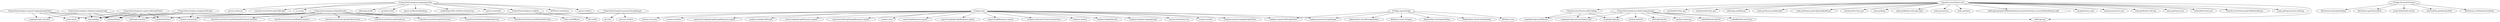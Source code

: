 digraph CallGraph {
    "ProjectStaticAnalyzer.exportCouplingGraphToDot" -> "couplingGraph.entrySet";
    "ProjectStaticAnalyzer.exportCouplingGraphToDot" -> "entry.getKey";
    "ProjectStaticAnalyzer.exportCouplingGraphToDot" -> "entry.getValue";
    "ProjectStaticAnalyzer.exportCouplingGraphToDot" -> "e.printStackTrace";
    "ProjectStaticAnalyzer.exportCouplingGraphToDot" -> "writer.write";
    "ProjectStaticAnalyzer.buildCouplingGraph" -> "method.substring";
    "ProjectStaticAnalyzer.buildCouplingGraph" -> "calledMethod.indexOf";
    "ProjectStaticAnalyzer.buildCouplingGraph" -> "calledMethod.substring";
    "ProjectStaticAnalyzer.buildCouplingGraph" -> "callGraph.get";
    "ProjectStaticAnalyzer.buildCouplingGraph" -> "couplingGraph.get(className).add";
    "ProjectStaticAnalyzer.buildCouplingGraph" -> "method.indexOf";
    "ProjectStaticAnalyzer.buildCouplingGraph" -> "couplingGraph.get";
    "ProjectStaticAnalyzer.buildCouplingGraph" -> "callGraph.keySet";
    "ProjectStaticAnalyzer.buildCouplingGraph" -> "couplingGraph.putIfAbsent";
    "ProjectStaticAnalyzer.displayResults" -> "classStructureVisitor.getAttributeCount";
    "ProjectStaticAnalyzer.displayResults" -> "classStructureVisitor.getTotalLines";
    "ProjectStaticAnalyzer.displayResults" -> "entry.getKey";
    "ProjectStaticAnalyzer.displayResults" -> "classStructureVisitor.getClassCount";
    "ProjectStaticAnalyzer.displayResults" -> "entry.getValue";
    "ProjectStaticAnalyzer.displayResults" -> "classStructureVisitor.getMethodCount";
    "ProjectStaticAnalyzer.displayResults" -> "classStructureVisitor.getMethodsPerClass";
    "ProjectStaticAnalyzer.displayResults" -> "classStructureVisitor.getMethodsPerClass().entrySet";
    "ProjectStaticAnalyzer.displayResults" -> "classStructureVisitor.getMaxParameters";
    "ProjectStaticAnalyzer.displayResults" -> "System.out.println";
    "ProjectStaticAnalyzer.readFile" -> "file.toPath";
    "ProjectStaticAnalyzer.readFile" -> "Files.readAllBytes";
    "ProjectStaticAnalyzer.readFile" -> "e.printStackTrace";
    "GUIApp.exportGraph" -> "JOptionPane.showInputDialog";
    "GUIApp.exportGraph" -> "analyzer.exportCallGraphToDot";
    "GUIApp.exportGraph" -> "JOptionPane.showConfirmDialog";
    "GUIApp.exportGraph" -> "analyzer.generateGraphImage";
    "GUIApp.exportGraph" -> "fileName.trim";
    "GUIApp.exportGraph" -> "JOptionPane.showMessageDialog";
    "GUIApp.exportGraph" -> "fileName.trim().isEmpty";
    "ProjectStaticAnalyzer.displayCouplingGraph" -> "couplingGraph.entrySet";
    "ProjectStaticAnalyzer.displayCouplingGraph" -> "entry.getKey";
    "ProjectStaticAnalyzer.displayCouplingGraph" -> "entry.getValue";
    "ProjectStaticAnalyzer.displayCouplingGraph" -> "System.out.println";
    "GUIApp.browseForProject" -> "fileChooser.showOpenDialog";
    "GUIApp.browseForProject" -> "fileChooser.getSelectedFile";
    "GUIApp.browseForProject" -> "projectPathField.setText";
    "GUIApp.browseForProject" -> "selectedFile.getAbsolutePath";
    "GUIApp.browseForProject" -> "fileChooser.setFileSelectionMode";
    "ProjectStaticAnalyzer.generateGraphImage" -> "pb.start";
    "ProjectStaticAnalyzer.generateGraphImage" -> "e.printStackTrace";
    "ProjectStaticAnalyzer.generateGraphImage" -> "process.waitFor";
    "CLIApp.main" -> "generateCouplingGraphImageResponse.equals";
    "CLIApp.main" -> "analyzer.displayCallGraph";
    "CLIApp.main" -> "showCouplingGraphResponse.equals";
    "CLIApp.main" -> "generateCallGraphImageResponse.equals";
    "CLIApp.main" -> "scanner.close";
    "CLIApp.main" -> "showGraphResponse.equals";
    "CLIApp.main" -> "analyzer.generateGraphImage";
    "CLIApp.main" -> "exportCouplingGraphResponse.equals";
    "CLIApp.main" -> "exportGraphResponse.equals";
    "CLIApp.main" -> "scanner.nextLine().trim().toLowerCase";
    "CLIApp.main" -> "analyzer.exportCallGraphToDot";
    "CLIApp.main" -> "analyzer.analyze";
    "CLIApp.main" -> "analyzer.displayResults";
    "CLIApp.main" -> "analyzer.displayCouplingGraph";
    "CLIApp.main" -> "scanner.nextLine().trim";
    "CLIApp.main" -> "scanner.nextInt";
    "CLIApp.main" -> "analyzer.exportCouplingGraphToDot";
    "CLIApp.main" -> "System.out.print";
    "CLIApp.main" -> "scanner.nextLine";
    "CLIApp.main" -> "System.out.println";
    "ClassStructureVisitor.addCoupling" -> "couplingGraph.get(className).add";
    "ClassStructureVisitor.addCoupling" -> "couplingGraph.get";
    "ClassStructureVisitor.addCoupling" -> "couplingGraph.putIfAbsent";
    "ClassStructureVisitor.visit" -> "methodsPerClass.get";
    "ClassStructureVisitor.visit" -> "attributesPerClass.get";
    "ClassStructureVisitor.visit" -> "callGraph.putIfAbsent";
    "ClassStructureVisitor.visit" -> "callGraph.get";
    "ClassStructureVisitor.visit" -> "ClassStructureVisitor.addCoupling";
    "ClassStructureVisitor.visit" -> "node.getName().getIdentifier";
    "ClassStructureVisitor.visit" -> "node.getName().getFullyQualifiedName";
    "ClassStructureVisitor.visit" -> "attributesPerClass.put";
    "ClassStructureVisitor.visit" -> "node.getBody";
    "ClassStructureVisitor.visit" -> "node.getBody().toString().split";
    "ClassStructureVisitor.visit" -> "node.parameters";
    "ClassStructureVisitor.visit" -> "node.getName";
    "ClassStructureVisitor.visit" -> "callGraph.get(getFullMethodName(currentClassName,currentMethodName)).add";
    "ClassStructureVisitor.visit" -> "packageNames.add";
    "ClassStructureVisitor.visit" -> "node.parameters().size";
    "ClassStructureVisitor.visit" -> "node.getBody().toString";
    "ClassStructureVisitor.visit" -> "node.getExpression";
    "ClassStructureVisitor.visit" -> "methodsPerClass.put";
    "ClassStructureVisitor.visit" -> "ClassStructureVisitor.getFullMethodName";
    "ClassStructureVisitor.visit" -> "node.getExpression().toString";
    "ProjectStaticAnalyzer.analyzeJavaFile" -> "classStructureVisitor.getCallGraph";
    "ProjectStaticAnalyzer.analyzeJavaFile" -> "cu.accept";
    "ProjectStaticAnalyzer.analyzeJavaFile" -> "callGraph.putAll";
    "ProjectStaticAnalyzer.analyzeJavaFile" -> "javaFile.toFile";
    "ProjectStaticAnalyzer.analyzeJavaFile" -> "parser.setResolveBindings";
    "ProjectStaticAnalyzer.analyzeJavaFile" -> "readFile(javaFile.toFile()).toCharArray";
    "ProjectStaticAnalyzer.analyzeJavaFile" -> "parser.createAST";
    "ProjectStaticAnalyzer.analyzeJavaFile" -> "ASTParser.newParser";
    "ProjectStaticAnalyzer.analyzeJavaFile" -> "ProjectStaticAnalyzer.readFile";
    "ProjectStaticAnalyzer.analyzeJavaFile" -> "parser.setKind";
    "ProjectStaticAnalyzer.analyzeJavaFile" -> "parser.setSource";
    "ProjectStaticAnalyzer.exportCallGraphToDot" -> "entry.getKey";
    "ProjectStaticAnalyzer.exportCallGraphToDot" -> "entry.getValue";
    "ProjectStaticAnalyzer.exportCallGraphToDot" -> "e.printStackTrace";
    "ProjectStaticAnalyzer.exportCallGraphToDot" -> "callGraph.entrySet";
    "ProjectStaticAnalyzer.exportCallGraphToDot" -> "writer.write";
    "ProjectStaticAnalyzer.displayCallGraph" -> "entry.getKey";
    "ProjectStaticAnalyzer.displayCallGraph" -> "entry.getValue";
    "ProjectStaticAnalyzer.displayCallGraph" -> "callGraph.entrySet";
    "ProjectStaticAnalyzer.displayCallGraph" -> "System.out.println";
}

